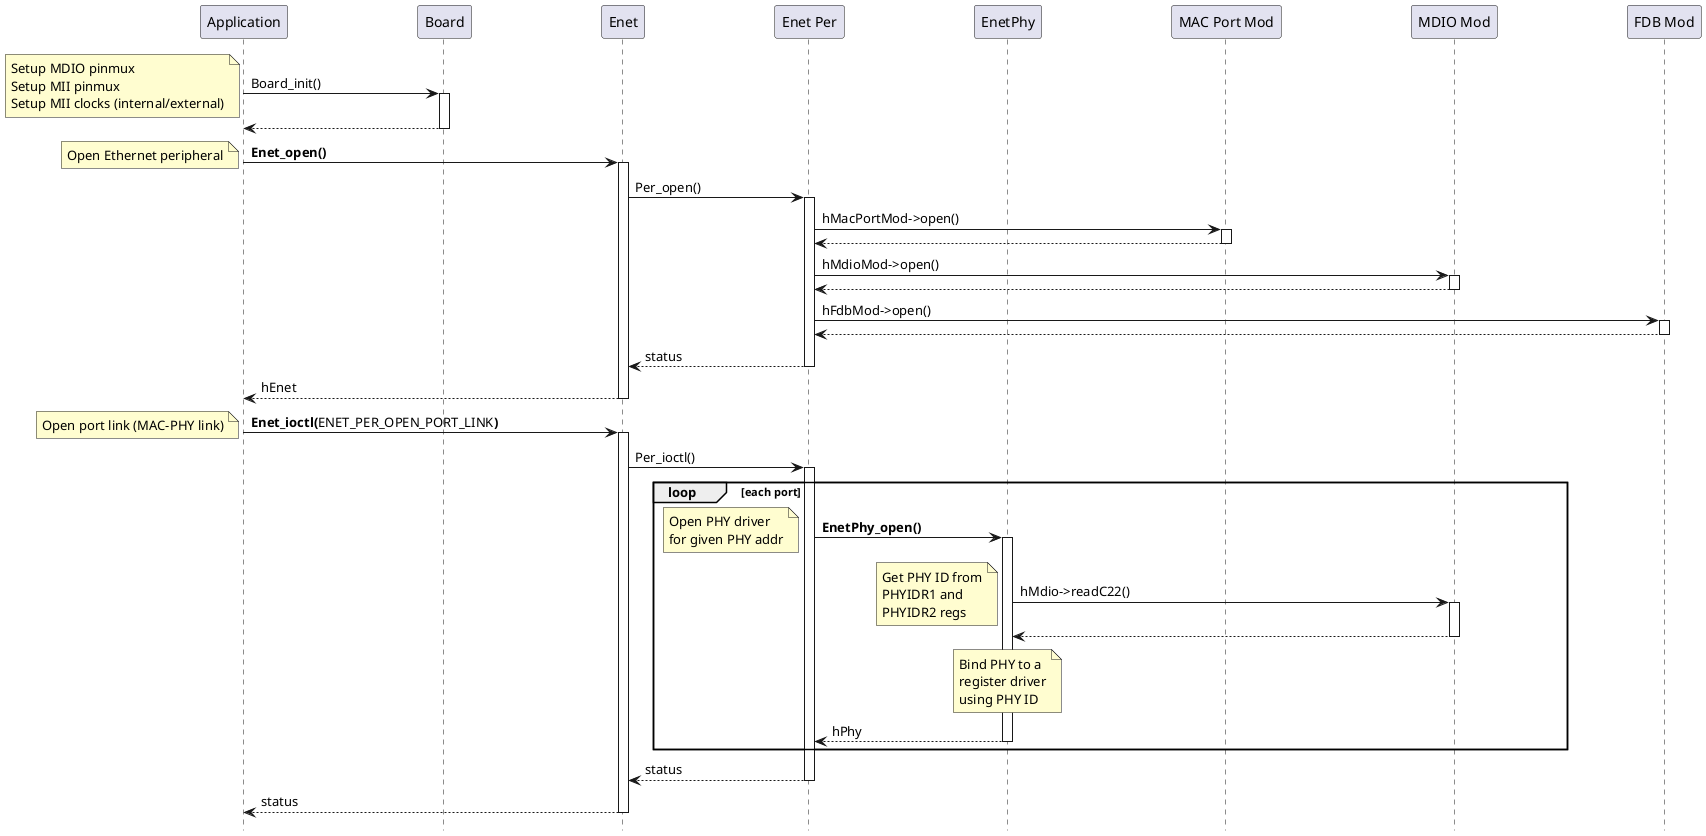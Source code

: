 @startuml
'Enet open sequence

skinparam sequenceParticipantPadding  60

skinparam note {
    BackgroundColor #FFFDD0
}

hide footbox

participant App  as "Application"  order 1
participant Brd  as "Board"        order 2
participant Enet as "Enet"         order 3
participant Per  as "Enet Per"     order 4
participant Phy  as "EnetPhy"      order 5
participant Mod1 as "MAC Port Mod" order 6
participant Mod2 as "MDIO Mod"     order 7
participant Mod3 as "FDB Mod"      order 8

App   -> Brd            : Board_init()
note left               : Setup MDIO pinmux\nSetup MII pinmux\nSetup MII clocks (internal/external)
activate Brd
Brd  --> App
deactivate Brd

App   -> Enet           : <b>Enet_open()</b>
note left               : Open Ethernet peripheral
activate Enet
Enet  -> Per            : Per_open()
activate Per

Per   -> Mod1           : hMacPortMod->open()
activate Mod1
Mod1 --> Per
deactivate Mod1

Per   -> Mod2           : hMdioMod->open()
activate Mod2
Mod2 --> Per
deactivate Mod2

Per   -> Mod3           : hFdbMod->open()
activate Mod3
Mod3 --> Per
deactivate Mod3

Per  --> Enet           : status
deactivate Per

Enet --> App            : hEnet
deactivate Enet

App   -> Enet           : <b>Enet_ioctl(</b>ENET_PER_OPEN_PORT_LINK<b>)</b>
note left               : Open port link (MAC-PHY link)
activate Enet
Enet  -> Per            : Per_ioctl()
activate Per

loop each port
Per   -> Phy            : <b>EnetPhy_open()</b>
note left               : Open PHY driver\nfor given PHY addr
activate Phy

Phy   -> Mod2           : hMdio->readC22()
note left               : Get PHY ID from\nPHYIDR1 and\nPHYIDR2 regs
activate Mod2
Mod2 --> Phy
deactivate Mod2

note over Phy           : Bind PHY to a\nregister driver\nusing PHY ID

Phy  --> Per            : hPhy
deactivate Phy
end

Per  --> Enet           : status
deactivate Per

Enet --> App            : status
deactivate Enet

@enduml

